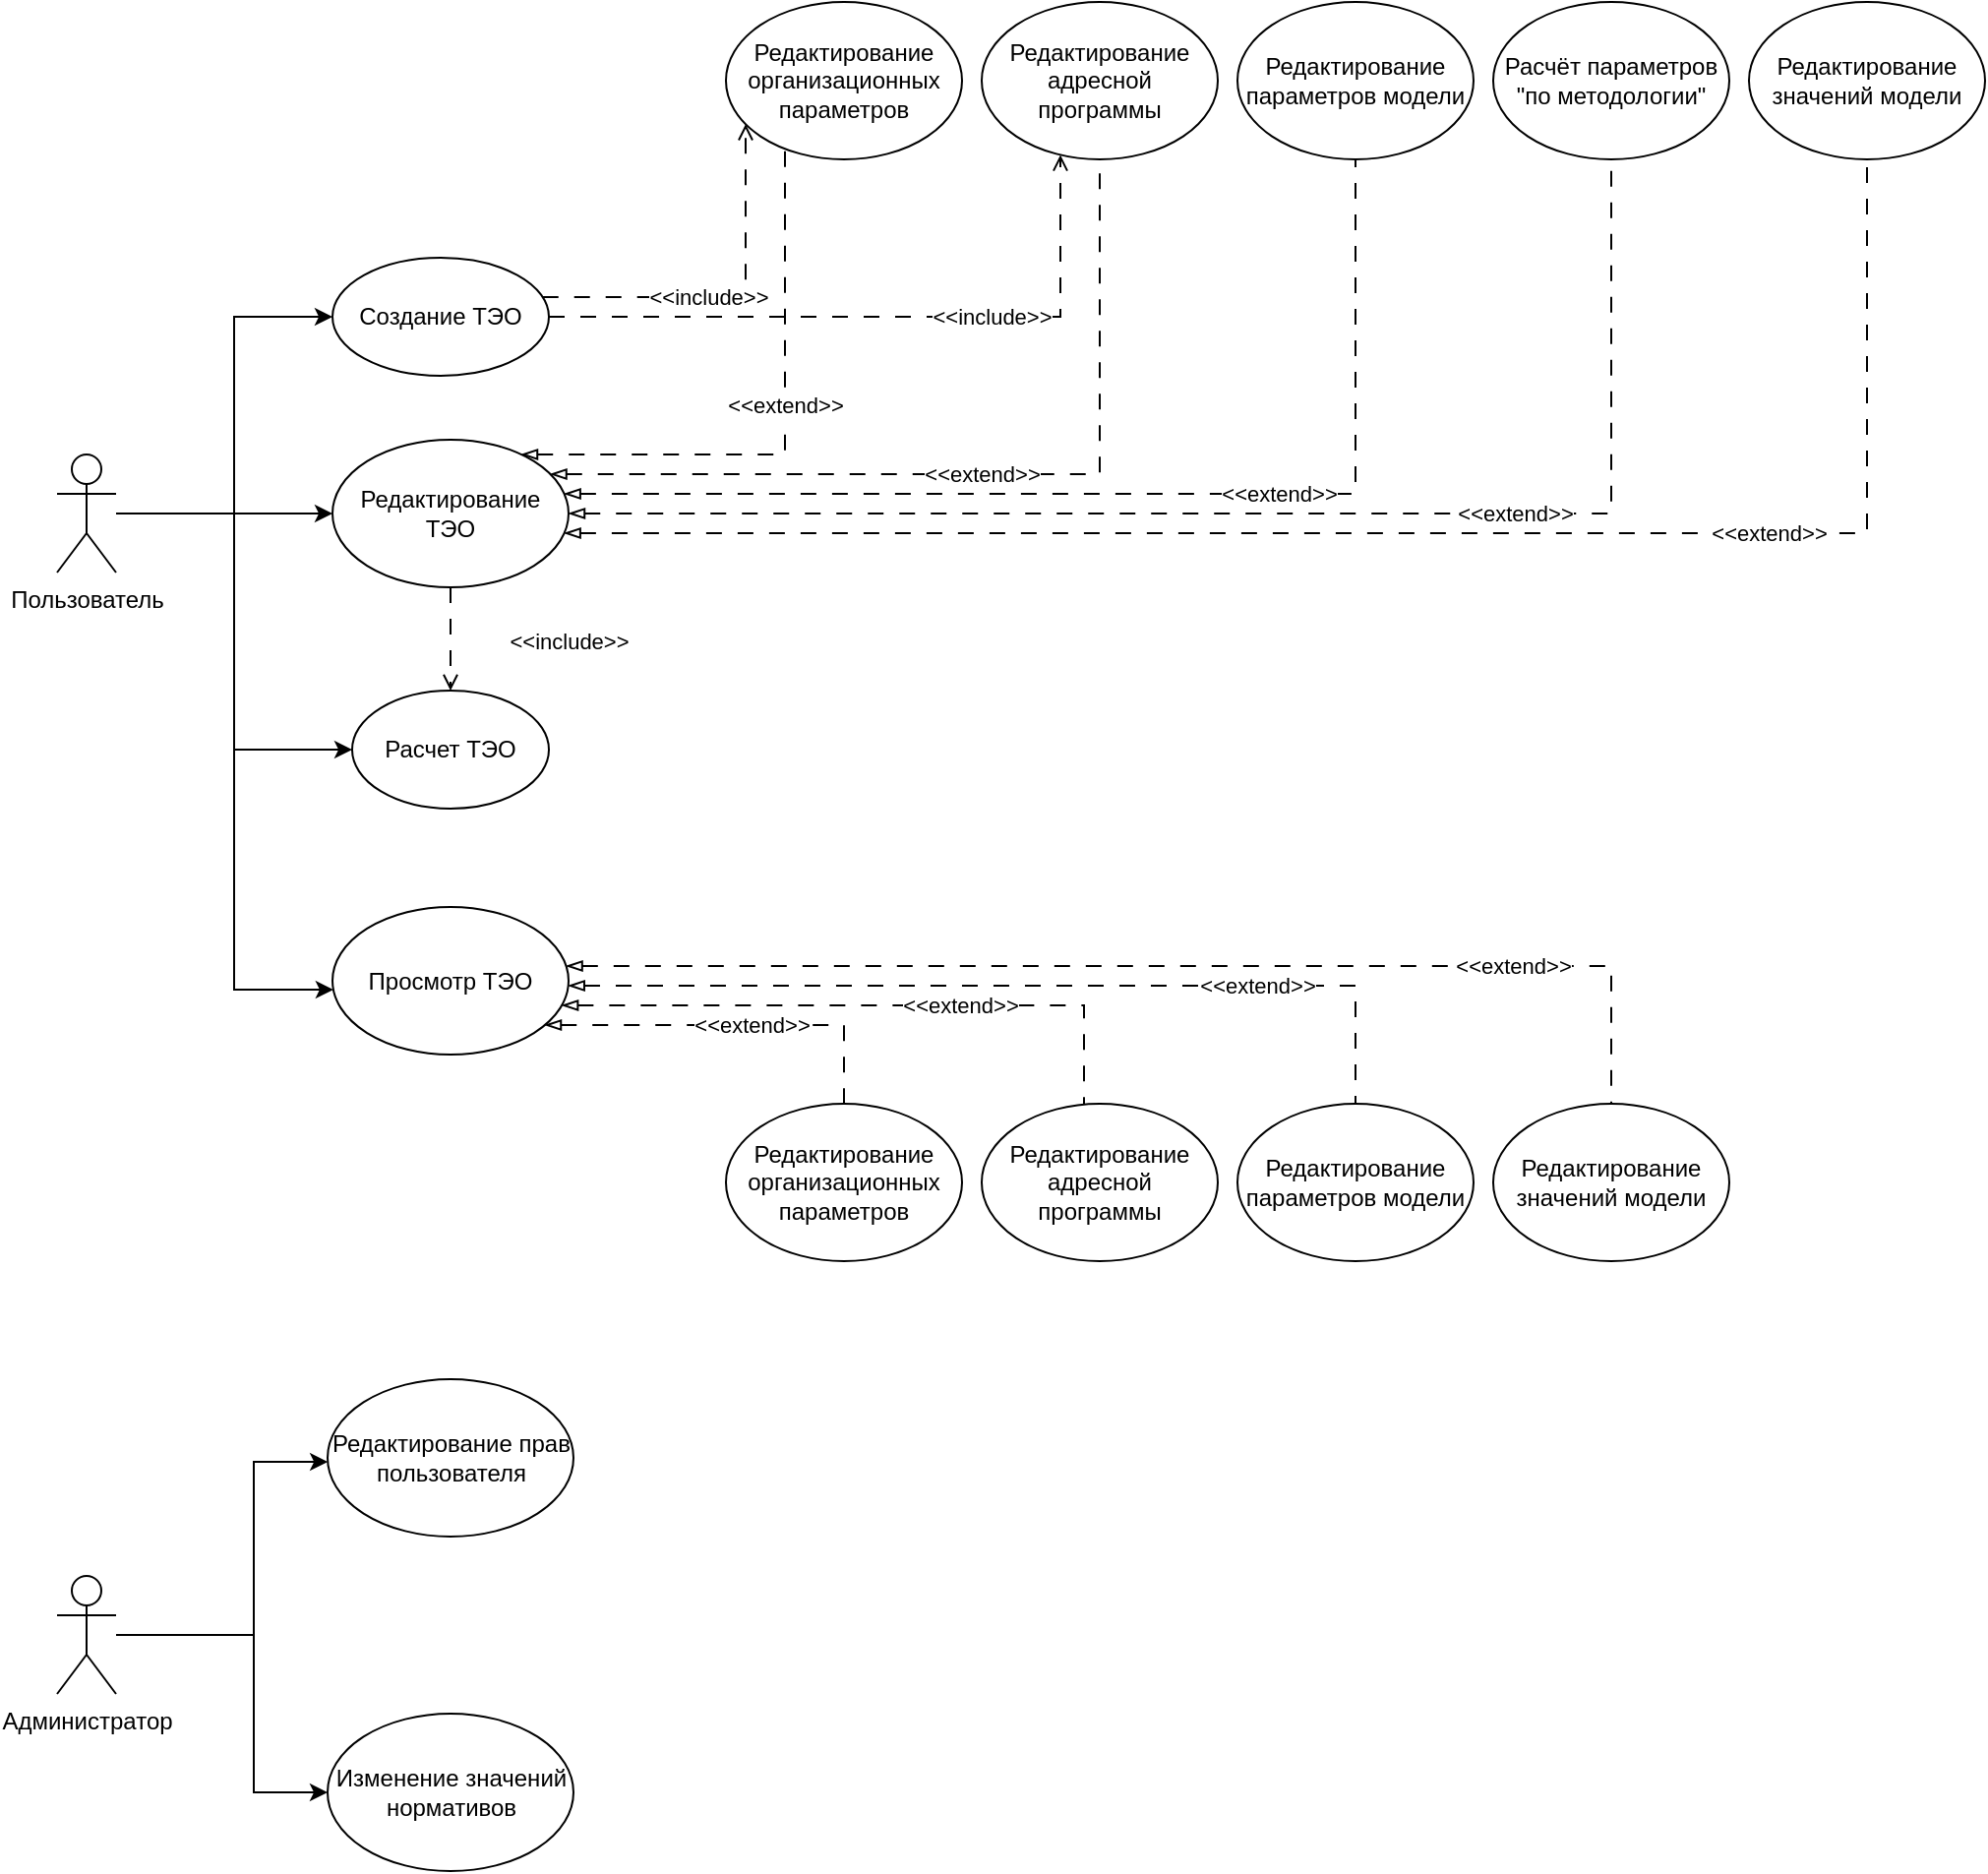 <mxfile version="24.7.17">
  <diagram id="VoZWRflpAOP-JWyZz2AC" name="Страница — 1">
    <mxGraphModel dx="2868" dy="1560" grid="1" gridSize="10" guides="1" tooltips="1" connect="1" arrows="1" fold="1" page="1" pageScale="1" pageWidth="850" pageHeight="1100" math="0" shadow="0">
      <root>
        <mxCell id="0" />
        <mxCell id="1" parent="0" />
        <mxCell id="hAwZ3yCSyLky0_SLvf3p-3" style="edgeStyle=orthogonalEdgeStyle;rounded=0;orthogonalLoop=1;jettySize=auto;html=1;entryX=0;entryY=0.5;entryDx=0;entryDy=0;" edge="1" parent="1" source="hAwZ3yCSyLky0_SLvf3p-1" target="hAwZ3yCSyLky0_SLvf3p-2">
          <mxGeometry relative="1" as="geometry">
            <Array as="points">
              <mxPoint x="240" y="270" />
              <mxPoint x="240" y="170" />
            </Array>
          </mxGeometry>
        </mxCell>
        <mxCell id="hAwZ3yCSyLky0_SLvf3p-5" style="edgeStyle=orthogonalEdgeStyle;rounded=0;orthogonalLoop=1;jettySize=auto;html=1;entryX=0;entryY=0.5;entryDx=0;entryDy=0;" edge="1" parent="1" source="hAwZ3yCSyLky0_SLvf3p-1" target="hAwZ3yCSyLky0_SLvf3p-4">
          <mxGeometry relative="1" as="geometry" />
        </mxCell>
        <mxCell id="hAwZ3yCSyLky0_SLvf3p-7" style="edgeStyle=orthogonalEdgeStyle;rounded=0;orthogonalLoop=1;jettySize=auto;html=1;entryX=0;entryY=0.5;entryDx=0;entryDy=0;" edge="1" parent="1" source="hAwZ3yCSyLky0_SLvf3p-1" target="hAwZ3yCSyLky0_SLvf3p-6">
          <mxGeometry relative="1" as="geometry" />
        </mxCell>
        <mxCell id="hAwZ3yCSyLky0_SLvf3p-40" style="edgeStyle=orthogonalEdgeStyle;rounded=0;orthogonalLoop=1;jettySize=auto;html=1;" edge="1" parent="1" source="hAwZ3yCSyLky0_SLvf3p-1" target="hAwZ3yCSyLky0_SLvf3p-39">
          <mxGeometry relative="1" as="geometry">
            <Array as="points">
              <mxPoint x="240" y="270" />
              <mxPoint x="240" y="512" />
            </Array>
          </mxGeometry>
        </mxCell>
        <mxCell id="hAwZ3yCSyLky0_SLvf3p-1" value="Пользователь" style="shape=umlActor;verticalLabelPosition=bottom;verticalAlign=top;html=1;" vertex="1" parent="1">
          <mxGeometry x="150" y="240" width="30" height="60" as="geometry" />
        </mxCell>
        <mxCell id="hAwZ3yCSyLky0_SLvf3p-2" value="Создание ТЭО" style="ellipse;whiteSpace=wrap;html=1;" vertex="1" parent="1">
          <mxGeometry x="290" y="140" width="110" height="60" as="geometry" />
        </mxCell>
        <mxCell id="hAwZ3yCSyLky0_SLvf3p-4" value="Редактирование ТЭО" style="ellipse;whiteSpace=wrap;html=1;" vertex="1" parent="1">
          <mxGeometry x="290" y="232.5" width="120" height="75" as="geometry" />
        </mxCell>
        <mxCell id="hAwZ3yCSyLky0_SLvf3p-6" value="Расчет ТЭО" style="ellipse;whiteSpace=wrap;html=1;" vertex="1" parent="1">
          <mxGeometry x="300" y="360" width="100" height="60" as="geometry" />
        </mxCell>
        <mxCell id="hAwZ3yCSyLky0_SLvf3p-8" value="Редактирование организационных параметров" style="ellipse;whiteSpace=wrap;html=1;" vertex="1" parent="1">
          <mxGeometry x="490" y="10" width="120" height="80" as="geometry" />
        </mxCell>
        <mxCell id="hAwZ3yCSyLky0_SLvf3p-14" style="edgeStyle=orthogonalEdgeStyle;rounded=0;orthogonalLoop=1;jettySize=auto;html=1;endArrow=open;endFill=0;dashed=1;dashPattern=8 8;" edge="1" parent="1" source="hAwZ3yCSyLky0_SLvf3p-2" target="hAwZ3yCSyLky0_SLvf3p-8">
          <mxGeometry relative="1" as="geometry">
            <mxPoint x="560" y="90" as="sourcePoint" />
            <mxPoint x="400" y="175" as="targetPoint" />
            <Array as="points">
              <mxPoint x="500" y="160" />
            </Array>
          </mxGeometry>
        </mxCell>
        <mxCell id="hAwZ3yCSyLky0_SLvf3p-15" value="&amp;lt;&amp;lt;include&amp;gt;&amp;gt;" style="edgeLabel;html=1;align=center;verticalAlign=middle;resizable=0;points=[];" vertex="1" connectable="0" parent="hAwZ3yCSyLky0_SLvf3p-14">
          <mxGeometry x="-0.027" y="2" relative="1" as="geometry">
            <mxPoint x="-9" y="2" as="offset" />
          </mxGeometry>
        </mxCell>
        <mxCell id="hAwZ3yCSyLky0_SLvf3p-18" style="edgeStyle=orthogonalEdgeStyle;rounded=0;orthogonalLoop=1;jettySize=auto;html=1;endArrow=none;endFill=0;dashed=1;dashPattern=8 8;startArrow=blockThin;startFill=0;" edge="1" parent="1" source="hAwZ3yCSyLky0_SLvf3p-4" target="hAwZ3yCSyLky0_SLvf3p-8">
          <mxGeometry relative="1" as="geometry">
            <mxPoint x="400" y="175" as="sourcePoint" />
            <mxPoint x="560" y="90" as="targetPoint" />
            <Array as="points">
              <mxPoint x="520" y="240" />
            </Array>
          </mxGeometry>
        </mxCell>
        <mxCell id="hAwZ3yCSyLky0_SLvf3p-19" value="&amp;lt;&amp;lt;extend&amp;gt;&amp;gt;" style="edgeLabel;html=1;align=center;verticalAlign=middle;resizable=0;points=[];" vertex="1" connectable="0" parent="hAwZ3yCSyLky0_SLvf3p-18">
          <mxGeometry x="-0.027" y="2" relative="1" as="geometry">
            <mxPoint x="2" y="-18" as="offset" />
          </mxGeometry>
        </mxCell>
        <mxCell id="hAwZ3yCSyLky0_SLvf3p-20" value="Редактирование адресной программы" style="ellipse;whiteSpace=wrap;html=1;" vertex="1" parent="1">
          <mxGeometry x="620" y="10" width="120" height="80" as="geometry" />
        </mxCell>
        <mxCell id="hAwZ3yCSyLky0_SLvf3p-23" style="edgeStyle=orthogonalEdgeStyle;rounded=0;orthogonalLoop=1;jettySize=auto;html=1;endArrow=open;endFill=0;dashed=1;dashPattern=8 8;" edge="1" parent="1" source="hAwZ3yCSyLky0_SLvf3p-2" target="hAwZ3yCSyLky0_SLvf3p-20">
          <mxGeometry relative="1" as="geometry">
            <mxPoint x="410" y="185" as="sourcePoint" />
            <mxPoint x="570" y="120" as="targetPoint" />
            <Array as="points">
              <mxPoint x="660" y="170" />
            </Array>
          </mxGeometry>
        </mxCell>
        <mxCell id="hAwZ3yCSyLky0_SLvf3p-24" value="&amp;lt;&amp;lt;include&amp;gt;&amp;gt;" style="edgeLabel;html=1;align=center;verticalAlign=middle;resizable=0;points=[];" vertex="1" connectable="0" parent="hAwZ3yCSyLky0_SLvf3p-23">
          <mxGeometry x="-0.027" y="2" relative="1" as="geometry">
            <mxPoint x="58" y="2" as="offset" />
          </mxGeometry>
        </mxCell>
        <mxCell id="hAwZ3yCSyLky0_SLvf3p-25" style="edgeStyle=orthogonalEdgeStyle;rounded=0;orthogonalLoop=1;jettySize=auto;html=1;endArrow=none;endFill=0;dashed=1;dashPattern=8 8;startArrow=blockThin;startFill=0;" edge="1" parent="1" source="hAwZ3yCSyLky0_SLvf3p-4" target="hAwZ3yCSyLky0_SLvf3p-20">
          <mxGeometry relative="1" as="geometry">
            <mxPoint x="390" y="275" as="sourcePoint" />
            <mxPoint x="700" y="210" as="targetPoint" />
            <Array as="points">
              <mxPoint x="680" y="250" />
            </Array>
          </mxGeometry>
        </mxCell>
        <mxCell id="hAwZ3yCSyLky0_SLvf3p-26" value="&amp;lt;&amp;lt;extend&amp;gt;&amp;gt;" style="edgeLabel;html=1;align=center;verticalAlign=middle;resizable=0;points=[];" vertex="1" connectable="0" parent="hAwZ3yCSyLky0_SLvf3p-25">
          <mxGeometry x="-0.027" y="2" relative="1" as="geometry">
            <mxPoint x="5" y="2" as="offset" />
          </mxGeometry>
        </mxCell>
        <mxCell id="hAwZ3yCSyLky0_SLvf3p-27" value="Редактирование параметров модели" style="ellipse;whiteSpace=wrap;html=1;" vertex="1" parent="1">
          <mxGeometry x="750" y="10" width="120" height="80" as="geometry" />
        </mxCell>
        <mxCell id="hAwZ3yCSyLky0_SLvf3p-28" style="edgeStyle=orthogonalEdgeStyle;rounded=0;orthogonalLoop=1;jettySize=auto;html=1;endArrow=none;endFill=0;dashed=1;dashPattern=8 8;startArrow=blockThin;startFill=0;" edge="1" parent="1" source="hAwZ3yCSyLky0_SLvf3p-4" target="hAwZ3yCSyLky0_SLvf3p-27">
          <mxGeometry relative="1" as="geometry">
            <mxPoint x="400" y="280" as="sourcePoint" />
            <mxPoint x="690" y="98" as="targetPoint" />
            <Array as="points">
              <mxPoint x="810" y="260" />
            </Array>
          </mxGeometry>
        </mxCell>
        <mxCell id="hAwZ3yCSyLky0_SLvf3p-29" value="&amp;lt;&amp;lt;extend&amp;gt;&amp;gt;" style="edgeLabel;html=1;align=center;verticalAlign=middle;resizable=0;points=[];" vertex="1" connectable="0" parent="hAwZ3yCSyLky0_SLvf3p-28">
          <mxGeometry x="-0.027" y="2" relative="1" as="geometry">
            <mxPoint x="84" y="2" as="offset" />
          </mxGeometry>
        </mxCell>
        <mxCell id="hAwZ3yCSyLky0_SLvf3p-30" value="Редактирование значений модели" style="ellipse;whiteSpace=wrap;html=1;" vertex="1" parent="1">
          <mxGeometry x="1010" y="10" width="120" height="80" as="geometry" />
        </mxCell>
        <mxCell id="hAwZ3yCSyLky0_SLvf3p-31" style="edgeStyle=orthogonalEdgeStyle;rounded=0;orthogonalLoop=1;jettySize=auto;html=1;endArrow=none;endFill=0;dashed=1;dashPattern=8 8;startArrow=blockThin;startFill=0;" edge="1" parent="1" source="hAwZ3yCSyLky0_SLvf3p-4" target="hAwZ3yCSyLky0_SLvf3p-30">
          <mxGeometry relative="1" as="geometry">
            <mxPoint x="396" y="290" as="sourcePoint" />
            <mxPoint x="820" y="100" as="targetPoint" />
            <Array as="points">
              <mxPoint x="1070" y="280" />
            </Array>
          </mxGeometry>
        </mxCell>
        <mxCell id="hAwZ3yCSyLky0_SLvf3p-32" value="&amp;lt;&amp;lt;extend&amp;gt;&amp;gt;" style="edgeLabel;html=1;align=center;verticalAlign=middle;resizable=0;points=[];" vertex="1" connectable="0" parent="hAwZ3yCSyLky0_SLvf3p-31">
          <mxGeometry x="-0.027" y="2" relative="1" as="geometry">
            <mxPoint x="197" y="2" as="offset" />
          </mxGeometry>
        </mxCell>
        <mxCell id="hAwZ3yCSyLky0_SLvf3p-34" style="edgeStyle=orthogonalEdgeStyle;rounded=0;orthogonalLoop=1;jettySize=auto;html=1;endArrow=open;endFill=0;dashed=1;dashPattern=8 8;" edge="1" parent="1" source="hAwZ3yCSyLky0_SLvf3p-4" target="hAwZ3yCSyLky0_SLvf3p-6">
          <mxGeometry relative="1" as="geometry">
            <mxPoint x="450" y="384.5" as="sourcePoint" />
            <mxPoint x="720" y="480" as="targetPoint" />
            <Array as="points">
              <mxPoint x="350" y="350" />
              <mxPoint x="350" y="350" />
            </Array>
          </mxGeometry>
        </mxCell>
        <mxCell id="hAwZ3yCSyLky0_SLvf3p-35" value="&amp;lt;&amp;lt;include&amp;gt;&amp;gt;" style="edgeLabel;html=1;align=center;verticalAlign=middle;resizable=0;points=[];" vertex="1" connectable="0" parent="hAwZ3yCSyLky0_SLvf3p-34">
          <mxGeometry x="-0.027" y="2" relative="1" as="geometry">
            <mxPoint x="58" y="2" as="offset" />
          </mxGeometry>
        </mxCell>
        <mxCell id="hAwZ3yCSyLky0_SLvf3p-36" value="Расчёт параметров &quot;по методологии&quot;" style="ellipse;whiteSpace=wrap;html=1;" vertex="1" parent="1">
          <mxGeometry x="880" y="10" width="120" height="80" as="geometry" />
        </mxCell>
        <mxCell id="hAwZ3yCSyLky0_SLvf3p-37" style="edgeStyle=orthogonalEdgeStyle;rounded=0;orthogonalLoop=1;jettySize=auto;html=1;endArrow=none;endFill=0;dashed=1;dashPattern=8 8;startArrow=blockThin;startFill=0;" edge="1" parent="1" source="hAwZ3yCSyLky0_SLvf3p-4" target="hAwZ3yCSyLky0_SLvf3p-36">
          <mxGeometry relative="1" as="geometry">
            <mxPoint x="418" y="290" as="sourcePoint" />
            <mxPoint x="1080" y="100" as="targetPoint" />
            <Array as="points">
              <mxPoint x="940" y="270" />
            </Array>
          </mxGeometry>
        </mxCell>
        <mxCell id="hAwZ3yCSyLky0_SLvf3p-38" value="&amp;lt;&amp;lt;extend&amp;gt;&amp;gt;" style="edgeLabel;html=1;align=center;verticalAlign=middle;resizable=0;points=[];" vertex="1" connectable="0" parent="hAwZ3yCSyLky0_SLvf3p-37">
          <mxGeometry x="-0.027" y="2" relative="1" as="geometry">
            <mxPoint x="135" y="2" as="offset" />
          </mxGeometry>
        </mxCell>
        <mxCell id="hAwZ3yCSyLky0_SLvf3p-39" value="Просмотр ТЭО" style="ellipse;whiteSpace=wrap;html=1;" vertex="1" parent="1">
          <mxGeometry x="290" y="470" width="120" height="75" as="geometry" />
        </mxCell>
        <mxCell id="hAwZ3yCSyLky0_SLvf3p-41" value="Редактирование организационных параметров" style="ellipse;whiteSpace=wrap;html=1;" vertex="1" parent="1">
          <mxGeometry x="490" y="570" width="120" height="80" as="geometry" />
        </mxCell>
        <mxCell id="hAwZ3yCSyLky0_SLvf3p-42" value="Редактирование адресной программы" style="ellipse;whiteSpace=wrap;html=1;" vertex="1" parent="1">
          <mxGeometry x="620" y="570" width="120" height="80" as="geometry" />
        </mxCell>
        <mxCell id="hAwZ3yCSyLky0_SLvf3p-43" value="Редактирование параметров модели" style="ellipse;whiteSpace=wrap;html=1;" vertex="1" parent="1">
          <mxGeometry x="750" y="570" width="120" height="80" as="geometry" />
        </mxCell>
        <mxCell id="hAwZ3yCSyLky0_SLvf3p-44" value="Редактирование значений модели" style="ellipse;whiteSpace=wrap;html=1;" vertex="1" parent="1">
          <mxGeometry x="880" y="570" width="120" height="80" as="geometry" />
        </mxCell>
        <mxCell id="hAwZ3yCSyLky0_SLvf3p-46" style="edgeStyle=orthogonalEdgeStyle;rounded=0;orthogonalLoop=1;jettySize=auto;html=1;endArrow=none;endFill=0;dashed=1;dashPattern=8 8;startArrow=blockThin;startFill=0;" edge="1" parent="1" source="hAwZ3yCSyLky0_SLvf3p-39" target="hAwZ3yCSyLky0_SLvf3p-41">
          <mxGeometry relative="1" as="geometry">
            <mxPoint x="470" y="515" as="sourcePoint" />
            <mxPoint x="604" y="360" as="targetPoint" />
            <Array as="points">
              <mxPoint x="550" y="530" />
            </Array>
          </mxGeometry>
        </mxCell>
        <mxCell id="hAwZ3yCSyLky0_SLvf3p-47" value="&amp;lt;&amp;lt;extend&amp;gt;&amp;gt;" style="edgeLabel;html=1;align=center;verticalAlign=middle;resizable=0;points=[];" vertex="1" connectable="0" parent="hAwZ3yCSyLky0_SLvf3p-46">
          <mxGeometry x="-0.027" y="2" relative="1" as="geometry">
            <mxPoint x="11" y="2" as="offset" />
          </mxGeometry>
        </mxCell>
        <mxCell id="hAwZ3yCSyLky0_SLvf3p-48" style="edgeStyle=orthogonalEdgeStyle;rounded=0;orthogonalLoop=1;jettySize=auto;html=1;endArrow=none;endFill=0;dashed=1;dashPattern=8 8;startArrow=blockThin;startFill=0;" edge="1" parent="1" source="hAwZ3yCSyLky0_SLvf3p-39" target="hAwZ3yCSyLky0_SLvf3p-42">
          <mxGeometry relative="1" as="geometry">
            <mxPoint x="520" y="510" as="sourcePoint" />
            <mxPoint x="672" y="550" as="targetPoint" />
            <Array as="points">
              <mxPoint x="672" y="520" />
            </Array>
          </mxGeometry>
        </mxCell>
        <mxCell id="hAwZ3yCSyLky0_SLvf3p-49" value="&amp;lt;&amp;lt;extend&amp;gt;&amp;gt;" style="edgeLabel;html=1;align=center;verticalAlign=middle;resizable=0;points=[];" vertex="1" connectable="0" parent="hAwZ3yCSyLky0_SLvf3p-48">
          <mxGeometry x="-0.027" y="2" relative="1" as="geometry">
            <mxPoint x="49" y="2" as="offset" />
          </mxGeometry>
        </mxCell>
        <mxCell id="hAwZ3yCSyLky0_SLvf3p-50" style="edgeStyle=orthogonalEdgeStyle;rounded=0;orthogonalLoop=1;jettySize=auto;html=1;endArrow=none;endFill=0;dashed=1;dashPattern=8 8;startArrow=blockThin;startFill=0;" edge="1" parent="1" source="hAwZ3yCSyLky0_SLvf3p-39" target="hAwZ3yCSyLky0_SLvf3p-43">
          <mxGeometry relative="1" as="geometry">
            <mxPoint x="500" y="510" as="sourcePoint" />
            <mxPoint x="765" y="560" as="targetPoint" />
            <Array as="points">
              <mxPoint x="810" y="510" />
            </Array>
          </mxGeometry>
        </mxCell>
        <mxCell id="hAwZ3yCSyLky0_SLvf3p-51" value="&amp;lt;&amp;lt;extend&amp;gt;&amp;gt;" style="edgeLabel;html=1;align=center;verticalAlign=middle;resizable=0;points=[];" vertex="1" connectable="0" parent="hAwZ3yCSyLky0_SLvf3p-50">
          <mxGeometry x="-0.027" y="2" relative="1" as="geometry">
            <mxPoint x="126" y="2" as="offset" />
          </mxGeometry>
        </mxCell>
        <mxCell id="hAwZ3yCSyLky0_SLvf3p-52" style="edgeStyle=orthogonalEdgeStyle;rounded=0;orthogonalLoop=1;jettySize=auto;html=1;endArrow=none;endFill=0;dashed=1;dashPattern=8 8;startArrow=blockThin;startFill=0;" edge="1" parent="1" source="hAwZ3yCSyLky0_SLvf3p-39" target="hAwZ3yCSyLky0_SLvf3p-44">
          <mxGeometry relative="1" as="geometry">
            <mxPoint x="540" y="477.5" as="sourcePoint" />
            <mxPoint x="940" y="537.5" as="targetPoint" />
            <Array as="points">
              <mxPoint x="940" y="500" />
            </Array>
          </mxGeometry>
        </mxCell>
        <mxCell id="hAwZ3yCSyLky0_SLvf3p-53" value="&amp;lt;&amp;lt;extend&amp;gt;&amp;gt;" style="edgeLabel;html=1;align=center;verticalAlign=middle;resizable=0;points=[];" vertex="1" connectable="0" parent="hAwZ3yCSyLky0_SLvf3p-52">
          <mxGeometry x="-0.027" y="2" relative="1" as="geometry">
            <mxPoint x="188" y="2" as="offset" />
          </mxGeometry>
        </mxCell>
        <mxCell id="hAwZ3yCSyLky0_SLvf3p-56" style="edgeStyle=orthogonalEdgeStyle;rounded=0;orthogonalLoop=1;jettySize=auto;html=1;" edge="1" parent="1" source="hAwZ3yCSyLky0_SLvf3p-54" target="hAwZ3yCSyLky0_SLvf3p-55">
          <mxGeometry relative="1" as="geometry">
            <Array as="points">
              <mxPoint x="250" y="840" />
              <mxPoint x="250" y="752" />
            </Array>
          </mxGeometry>
        </mxCell>
        <mxCell id="hAwZ3yCSyLky0_SLvf3p-58" style="edgeStyle=orthogonalEdgeStyle;rounded=0;orthogonalLoop=1;jettySize=auto;html=1;" edge="1" parent="1" source="hAwZ3yCSyLky0_SLvf3p-54" target="hAwZ3yCSyLky0_SLvf3p-57">
          <mxGeometry relative="1" as="geometry">
            <Array as="points">
              <mxPoint x="250" y="840" />
              <mxPoint x="250" y="920" />
            </Array>
          </mxGeometry>
        </mxCell>
        <mxCell id="hAwZ3yCSyLky0_SLvf3p-54" value="Администратор" style="shape=umlActor;verticalLabelPosition=bottom;verticalAlign=top;html=1;" vertex="1" parent="1">
          <mxGeometry x="150" y="810" width="30" height="60" as="geometry" />
        </mxCell>
        <mxCell id="hAwZ3yCSyLky0_SLvf3p-55" value="Редактирование прав пользователя" style="ellipse;whiteSpace=wrap;html=1;" vertex="1" parent="1">
          <mxGeometry x="287.5" y="710" width="125" height="80" as="geometry" />
        </mxCell>
        <mxCell id="hAwZ3yCSyLky0_SLvf3p-57" value="Изменение значений нормативов" style="ellipse;whiteSpace=wrap;html=1;" vertex="1" parent="1">
          <mxGeometry x="287.5" y="880" width="125" height="80" as="geometry" />
        </mxCell>
      </root>
    </mxGraphModel>
  </diagram>
</mxfile>
